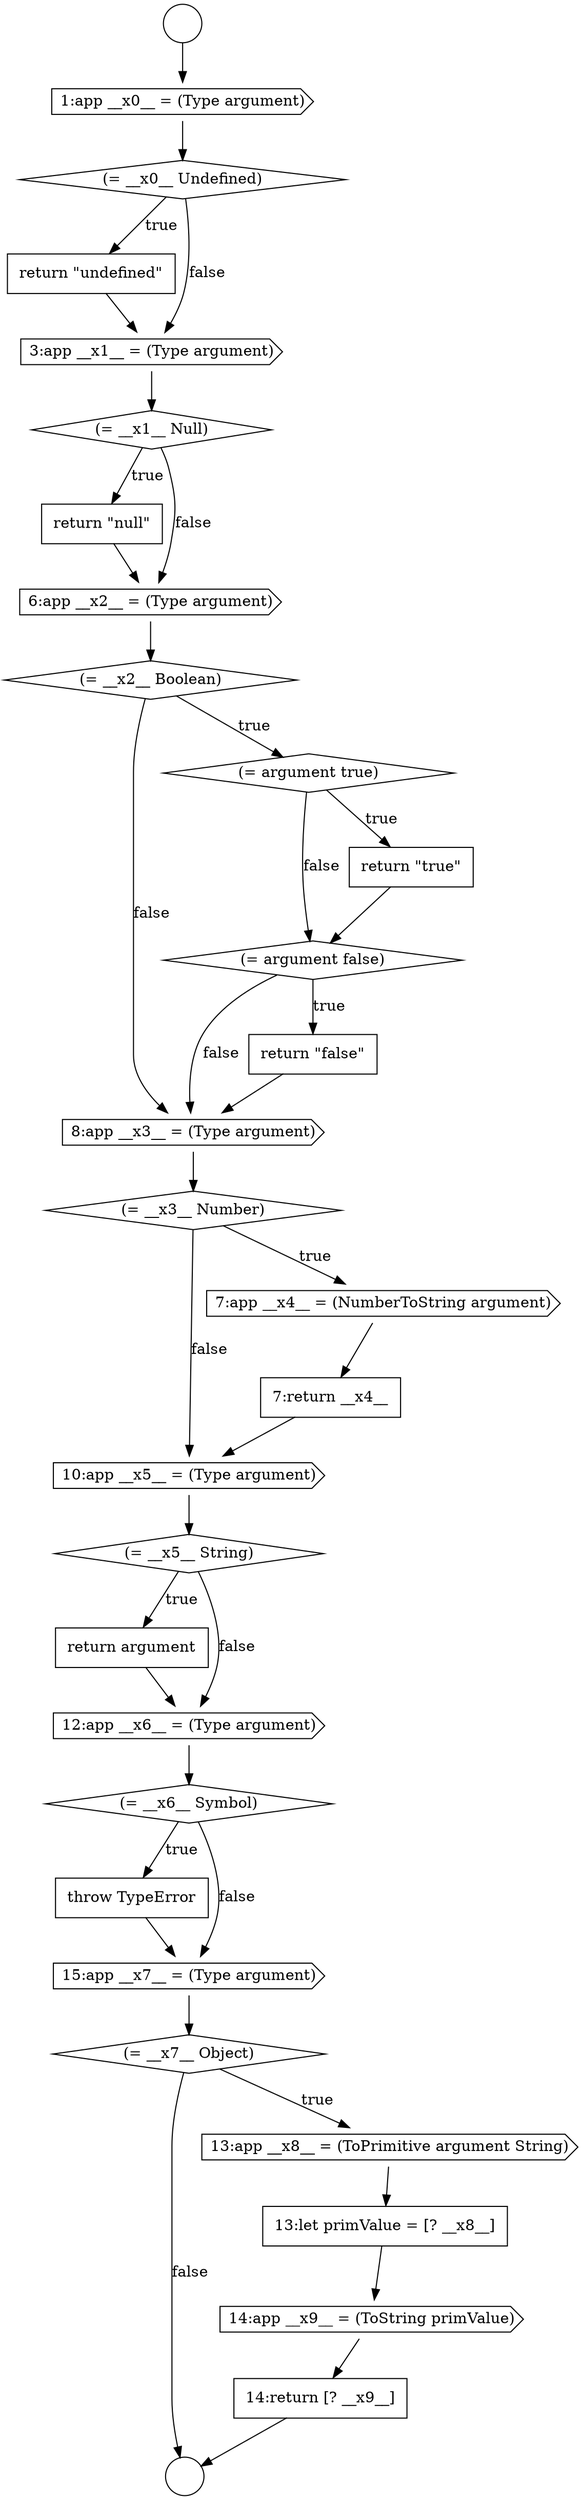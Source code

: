 digraph {
  node19819 [shape=cds, label=<<font color="black">8:app __x3__ = (Type argument)</font>> color="black" fillcolor="white" style=filled]
  node19827 [shape=diamond, label=<<font color="black">(= __x6__ Symbol)</font>> color="black" fillcolor="white" style=filled]
  node19808 [shape=diamond, label=<<font color="black">(= __x0__ Undefined)</font>> color="black" fillcolor="white" style=filled]
  node19825 [shape=none, margin=0, label=<<font color="black">
    <table border="0" cellborder="1" cellspacing="0" cellpadding="10">
      <tr><td align="left">return argument</td></tr>
    </table>
  </font>> color="black" fillcolor="white" style=filled]
  node19806 [shape=circle label=" " color="black" fillcolor="white" style=filled]
  node19830 [shape=diamond, label=<<font color="black">(= __x7__ Object)</font>> color="black" fillcolor="white" style=filled]
  node19823 [shape=cds, label=<<font color="black">10:app __x5__ = (Type argument)</font>> color="black" fillcolor="white" style=filled]
  node19811 [shape=diamond, label=<<font color="black">(= __x1__ Null)</font>> color="black" fillcolor="white" style=filled]
  node19831 [shape=cds, label=<<font color="black">13:app __x8__ = (ToPrimitive argument String)</font>> color="black" fillcolor="white" style=filled]
  node19812 [shape=none, margin=0, label=<<font color="black">
    <table border="0" cellborder="1" cellspacing="0" cellpadding="10">
      <tr><td align="left">return &quot;null&quot;</td></tr>
    </table>
  </font>> color="black" fillcolor="white" style=filled]
  node19813 [shape=cds, label=<<font color="black">6:app __x2__ = (Type argument)</font>> color="black" fillcolor="white" style=filled]
  node19818 [shape=none, margin=0, label=<<font color="black">
    <table border="0" cellborder="1" cellspacing="0" cellpadding="10">
      <tr><td align="left">return &quot;false&quot;</td></tr>
    </table>
  </font>> color="black" fillcolor="white" style=filled]
  node19832 [shape=none, margin=0, label=<<font color="black">
    <table border="0" cellborder="1" cellspacing="0" cellpadding="10">
      <tr><td align="left">13:let primValue = [? __x8__]</td></tr>
    </table>
  </font>> color="black" fillcolor="white" style=filled]
  node19807 [shape=cds, label=<<font color="black">1:app __x0__ = (Type argument)</font>> color="black" fillcolor="white" style=filled]
  node19809 [shape=none, margin=0, label=<<font color="black">
    <table border="0" cellborder="1" cellspacing="0" cellpadding="10">
      <tr><td align="left">return &quot;undefined&quot;</td></tr>
    </table>
  </font>> color="black" fillcolor="white" style=filled]
  node19815 [shape=diamond, label=<<font color="black">(= argument true)</font>> color="black" fillcolor="white" style=filled]
  node19828 [shape=none, margin=0, label=<<font color="black">
    <table border="0" cellborder="1" cellspacing="0" cellpadding="10">
      <tr><td align="left">throw TypeError</td></tr>
    </table>
  </font>> color="black" fillcolor="white" style=filled]
  node19822 [shape=none, margin=0, label=<<font color="black">
    <table border="0" cellborder="1" cellspacing="0" cellpadding="10">
      <tr><td align="left">7:return __x4__</td></tr>
    </table>
  </font>> color="black" fillcolor="white" style=filled]
  node19817 [shape=diamond, label=<<font color="black">(= argument false)</font>> color="black" fillcolor="white" style=filled]
  node19834 [shape=none, margin=0, label=<<font color="black">
    <table border="0" cellborder="1" cellspacing="0" cellpadding="10">
      <tr><td align="left">14:return [? __x9__]</td></tr>
    </table>
  </font>> color="black" fillcolor="white" style=filled]
  node19814 [shape=diamond, label=<<font color="black">(= __x2__ Boolean)</font>> color="black" fillcolor="white" style=filled]
  node19829 [shape=cds, label=<<font color="black">15:app __x7__ = (Type argument)</font>> color="black" fillcolor="white" style=filled]
  node19824 [shape=diamond, label=<<font color="black">(= __x5__ String)</font>> color="black" fillcolor="white" style=filled]
  node19821 [shape=cds, label=<<font color="black">7:app __x4__ = (NumberToString argument)</font>> color="black" fillcolor="white" style=filled]
  node19810 [shape=cds, label=<<font color="black">3:app __x1__ = (Type argument)</font>> color="black" fillcolor="white" style=filled]
  node19816 [shape=none, margin=0, label=<<font color="black">
    <table border="0" cellborder="1" cellspacing="0" cellpadding="10">
      <tr><td align="left">return &quot;true&quot;</td></tr>
    </table>
  </font>> color="black" fillcolor="white" style=filled]
  node19833 [shape=cds, label=<<font color="black">14:app __x9__ = (ToString primValue)</font>> color="black" fillcolor="white" style=filled]
  node19820 [shape=diamond, label=<<font color="black">(= __x3__ Number)</font>> color="black" fillcolor="white" style=filled]
  node19805 [shape=circle label=" " color="black" fillcolor="white" style=filled]
  node19826 [shape=cds, label=<<font color="black">12:app __x6__ = (Type argument)</font>> color="black" fillcolor="white" style=filled]
  node19831 -> node19832 [ color="black"]
  node19834 -> node19806 [ color="black"]
  node19832 -> node19833 [ color="black"]
  node19809 -> node19810 [ color="black"]
  node19820 -> node19821 [label=<<font color="black">true</font>> color="black"]
  node19820 -> node19823 [label=<<font color="black">false</font>> color="black"]
  node19826 -> node19827 [ color="black"]
  node19824 -> node19825 [label=<<font color="black">true</font>> color="black"]
  node19824 -> node19826 [label=<<font color="black">false</font>> color="black"]
  node19805 -> node19807 [ color="black"]
  node19833 -> node19834 [ color="black"]
  node19819 -> node19820 [ color="black"]
  node19808 -> node19809 [label=<<font color="black">true</font>> color="black"]
  node19808 -> node19810 [label=<<font color="black">false</font>> color="black"]
  node19830 -> node19831 [label=<<font color="black">true</font>> color="black"]
  node19830 -> node19806 [label=<<font color="black">false</font>> color="black"]
  node19810 -> node19811 [ color="black"]
  node19823 -> node19824 [ color="black"]
  node19827 -> node19828 [label=<<font color="black">true</font>> color="black"]
  node19827 -> node19829 [label=<<font color="black">false</font>> color="black"]
  node19822 -> node19823 [ color="black"]
  node19813 -> node19814 [ color="black"]
  node19814 -> node19815 [label=<<font color="black">true</font>> color="black"]
  node19814 -> node19819 [label=<<font color="black">false</font>> color="black"]
  node19829 -> node19830 [ color="black"]
  node19812 -> node19813 [ color="black"]
  node19825 -> node19826 [ color="black"]
  node19821 -> node19822 [ color="black"]
  node19818 -> node19819 [ color="black"]
  node19817 -> node19818 [label=<<font color="black">true</font>> color="black"]
  node19817 -> node19819 [label=<<font color="black">false</font>> color="black"]
  node19816 -> node19817 [ color="black"]
  node19807 -> node19808 [ color="black"]
  node19828 -> node19829 [ color="black"]
  node19815 -> node19816 [label=<<font color="black">true</font>> color="black"]
  node19815 -> node19817 [label=<<font color="black">false</font>> color="black"]
  node19811 -> node19812 [label=<<font color="black">true</font>> color="black"]
  node19811 -> node19813 [label=<<font color="black">false</font>> color="black"]
}
